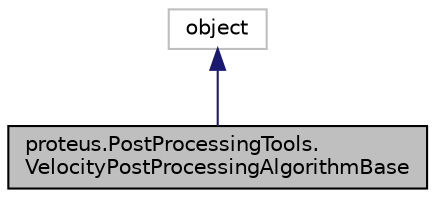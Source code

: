 digraph "proteus.PostProcessingTools.VelocityPostProcessingAlgorithmBase"
{
 // LATEX_PDF_SIZE
  edge [fontname="Helvetica",fontsize="10",labelfontname="Helvetica",labelfontsize="10"];
  node [fontname="Helvetica",fontsize="10",shape=record];
  Node1 [label="proteus.PostProcessingTools.\lVelocityPostProcessingAlgorithmBase",height=0.2,width=0.4,color="black", fillcolor="grey75", style="filled", fontcolor="black",tooltip="begin pulling out different velocity cases into separate classes to make this more manageable"];
  Node2 -> Node1 [dir="back",color="midnightblue",fontsize="10",style="solid",fontname="Helvetica"];
  Node2 [label="object",height=0.2,width=0.4,color="grey75", fillcolor="white", style="filled",tooltip=" "];
}
